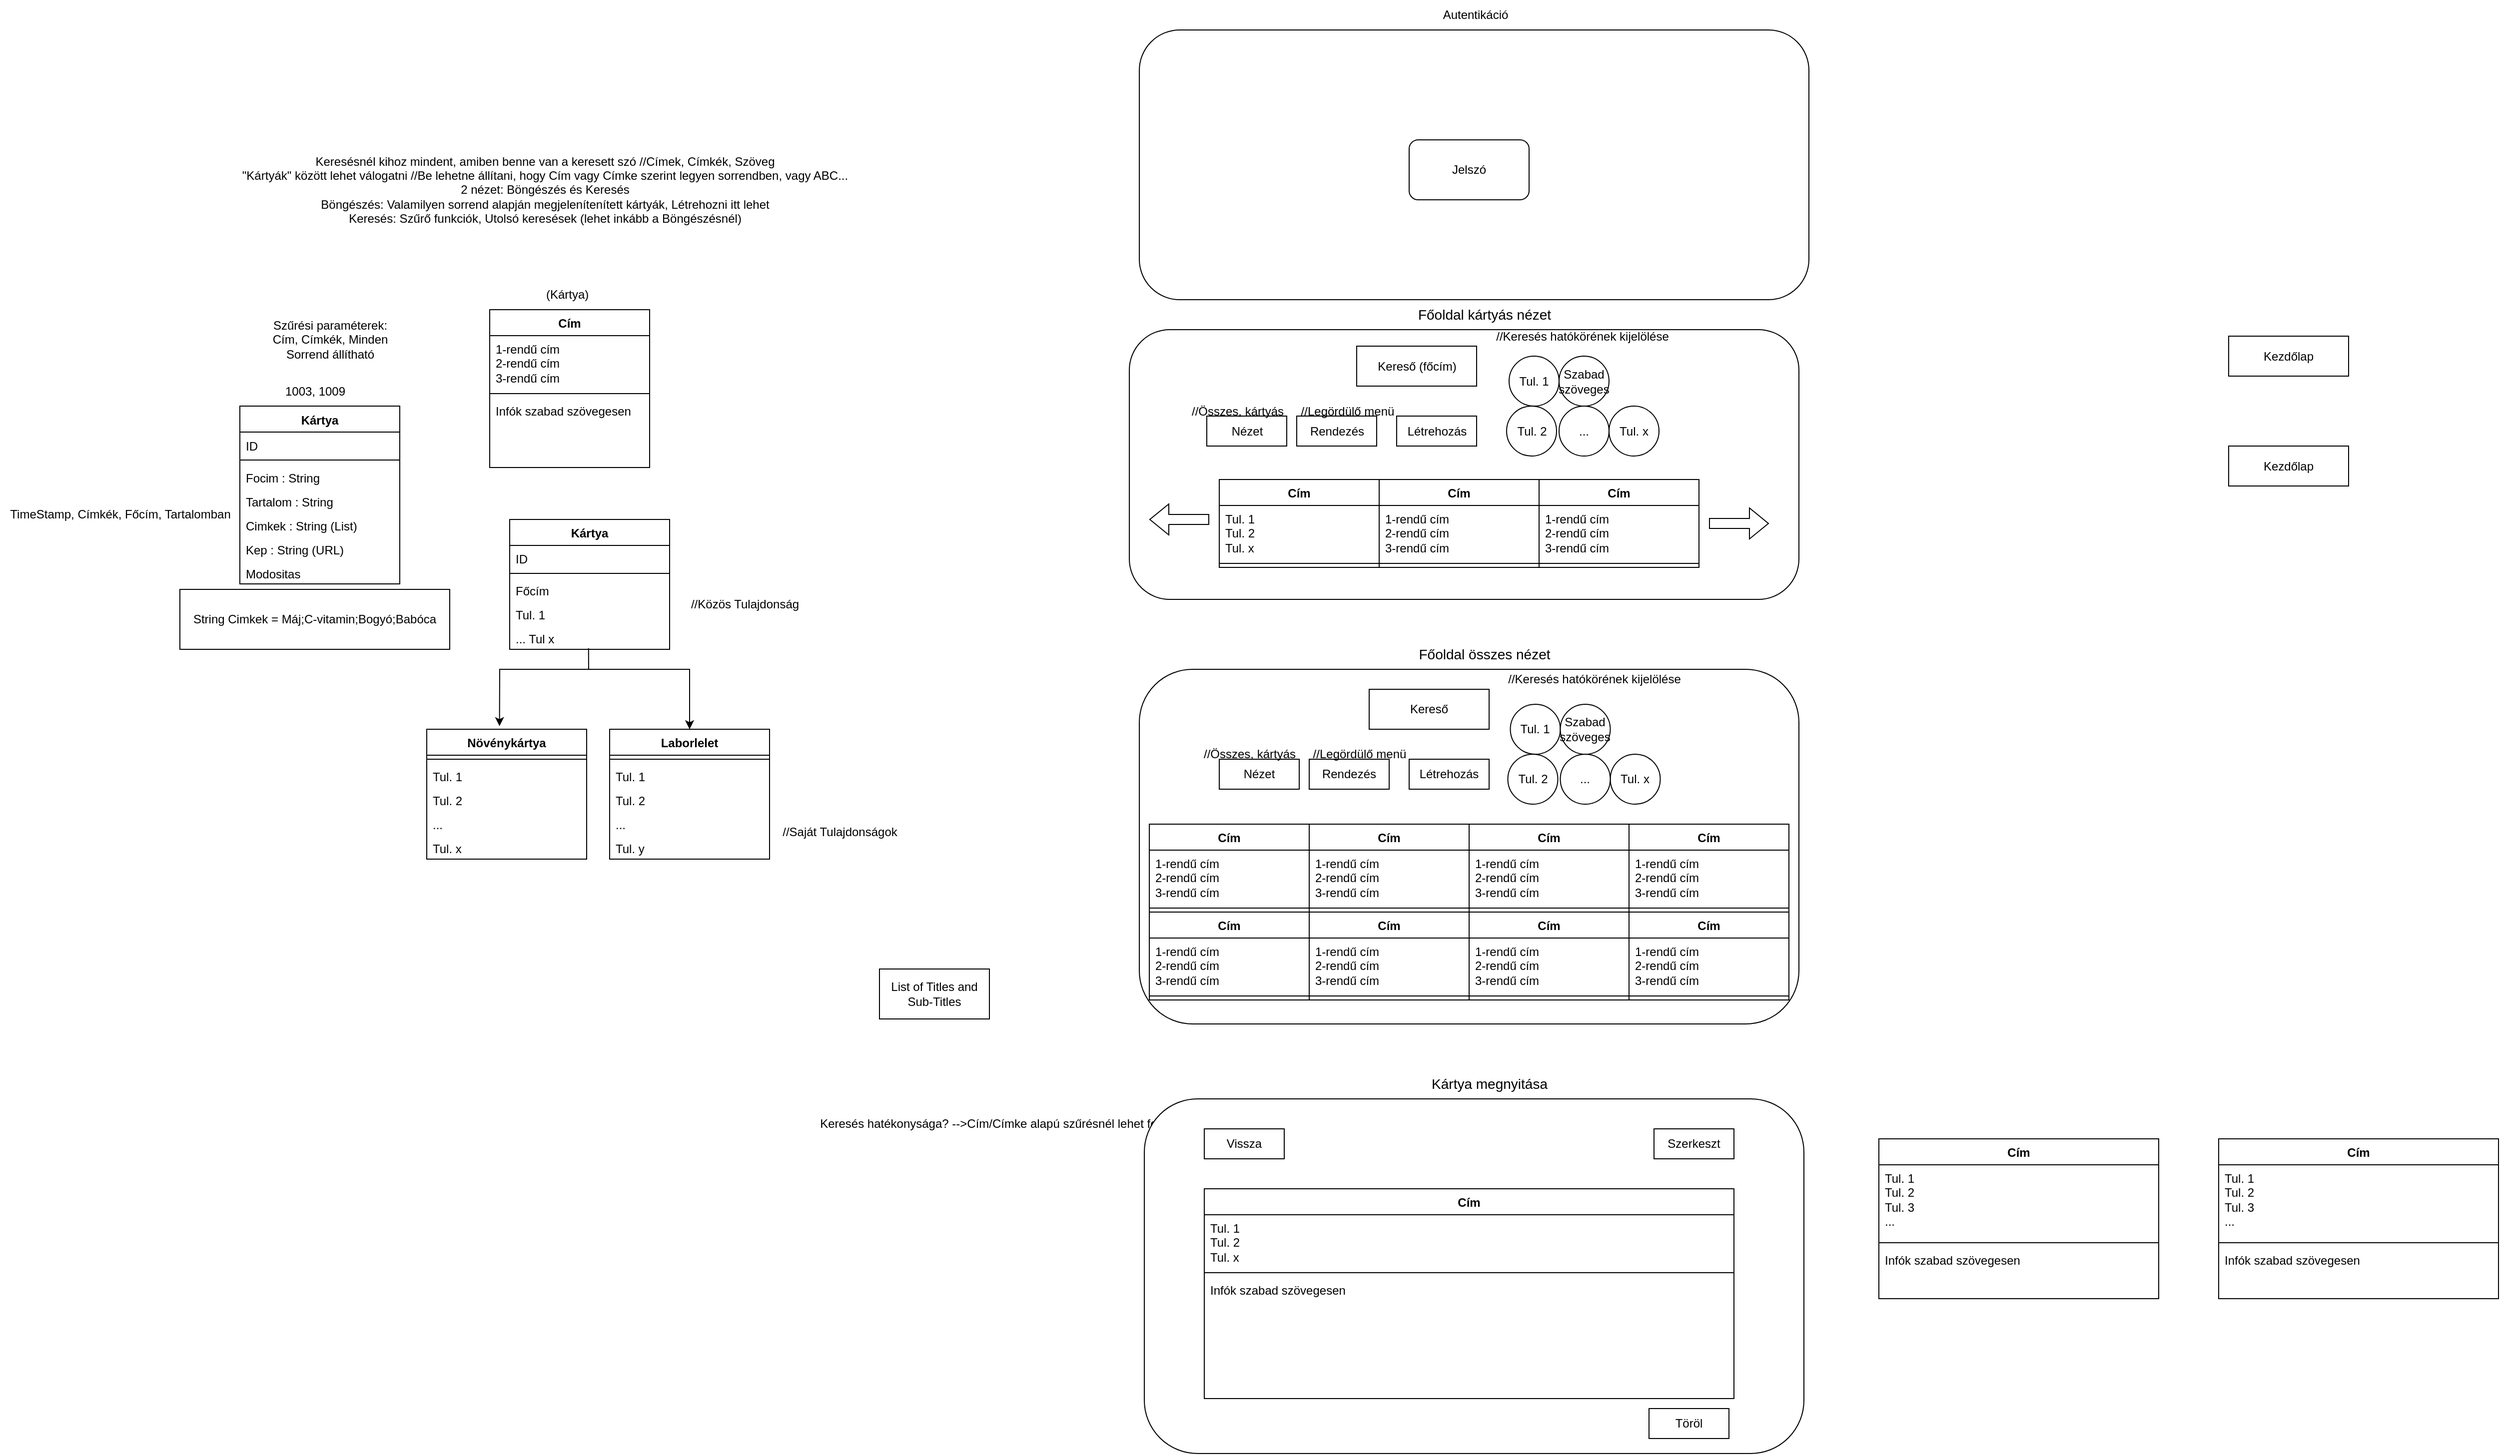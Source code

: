 <mxfile version="22.0.4" type="device">
  <diagram name="1 oldal" id="gh-fw1ELlZMGLN60_VYH">
    <mxGraphModel dx="1717" dy="1543" grid="1" gridSize="10" guides="1" tooltips="1" connect="1" arrows="1" fold="1" page="1" pageScale="1" pageWidth="827" pageHeight="1169" math="0" shadow="0">
      <root>
        <mxCell id="0" />
        <mxCell id="1" parent="0" />
        <mxCell id="afg4JcKS-O3uQv0_6ypz-95" value="" style="rounded=1;whiteSpace=wrap;html=1;" parent="1" vertex="1">
          <mxGeometry x="950" y="-60" width="670" height="270" as="geometry" />
        </mxCell>
        <mxCell id="afg4JcKS-O3uQv0_6ypz-34" value="" style="rounded=1;whiteSpace=wrap;html=1;" parent="1" vertex="1">
          <mxGeometry x="940" y="240" width="670" height="270" as="geometry" />
        </mxCell>
        <mxCell id="DMwIpfRLfWx51i2b7eNS-2" value="Cím" style="swimlane;fontStyle=1;align=center;verticalAlign=top;childLayout=stackLayout;horizontal=1;startSize=26;horizontalStack=0;resizeParent=1;resizeParentMax=0;resizeLast=0;collapsible=1;marginBottom=0;whiteSpace=wrap;html=1;" parent="1" vertex="1">
          <mxGeometry x="300" y="220" width="160" height="158" as="geometry" />
        </mxCell>
        <mxCell id="DMwIpfRLfWx51i2b7eNS-3" value="1-rendű cím&lt;br&gt;2-rendű cím&lt;br&gt;3-rendű cím" style="text;strokeColor=none;fillColor=none;align=left;verticalAlign=top;spacingLeft=4;spacingRight=4;overflow=hidden;rotatable=0;points=[[0,0.5],[1,0.5]];portConstraint=eastwest;whiteSpace=wrap;html=1;" parent="DMwIpfRLfWx51i2b7eNS-2" vertex="1">
          <mxGeometry y="26" width="160" height="54" as="geometry" />
        </mxCell>
        <mxCell id="DMwIpfRLfWx51i2b7eNS-4" value="" style="line;strokeWidth=1;fillColor=none;align=left;verticalAlign=middle;spacingTop=-1;spacingLeft=3;spacingRight=3;rotatable=0;labelPosition=right;points=[];portConstraint=eastwest;strokeColor=inherit;" parent="DMwIpfRLfWx51i2b7eNS-2" vertex="1">
          <mxGeometry y="80" width="160" height="8" as="geometry" />
        </mxCell>
        <mxCell id="DMwIpfRLfWx51i2b7eNS-5" value="Infók szabad szövegesen" style="text;strokeColor=none;fillColor=none;align=left;verticalAlign=top;spacingLeft=4;spacingRight=4;overflow=hidden;rotatable=0;points=[[0,0.5],[1,0.5]];portConstraint=eastwest;whiteSpace=wrap;html=1;" parent="DMwIpfRLfWx51i2b7eNS-2" vertex="1">
          <mxGeometry y="88" width="160" height="70" as="geometry" />
        </mxCell>
        <mxCell id="DMwIpfRLfWx51i2b7eNS-6" value="Keresésnél kihoz mindent, amiben benne van a keresett szó //Címek, Címkék, Szöveg&lt;br&gt;&quot;Kártyák&quot; között lehet válogatni //Be lehetne állítani, hogy Cím vagy Címke szerint legyen sorrendben, vagy ABC...&lt;br&gt;2 nézet: Böngészés és Keresés&lt;br&gt;Böngészés: Valamilyen sorrend alapján megjelenítenített kártyák, Létrehozni itt lehet&lt;br&gt;Keresés: Szűrő funkciók, Utolsó keresések (lehet inkább a Böngészésnél)" style="text;html=1;align=center;verticalAlign=middle;resizable=0;points=[];autosize=1;strokeColor=none;fillColor=none;" parent="1" vertex="1">
          <mxGeometry x="40" y="55" width="630" height="90" as="geometry" />
        </mxCell>
        <mxCell id="DMwIpfRLfWx51i2b7eNS-8" value="Növénykártya" style="swimlane;fontStyle=1;align=center;verticalAlign=top;childLayout=stackLayout;horizontal=1;startSize=26;horizontalStack=0;resizeParent=1;resizeParentMax=0;resizeLast=0;collapsible=1;marginBottom=0;whiteSpace=wrap;html=1;" parent="1" vertex="1">
          <mxGeometry x="237" y="640" width="160" height="130" as="geometry" />
        </mxCell>
        <mxCell id="DMwIpfRLfWx51i2b7eNS-10" value="" style="line;strokeWidth=1;fillColor=none;align=left;verticalAlign=middle;spacingTop=-1;spacingLeft=3;spacingRight=3;rotatable=0;labelPosition=right;points=[];portConstraint=eastwest;strokeColor=inherit;" parent="DMwIpfRLfWx51i2b7eNS-8" vertex="1">
          <mxGeometry y="26" width="160" height="8" as="geometry" />
        </mxCell>
        <mxCell id="DMwIpfRLfWx51i2b7eNS-13" value="Tul. 1" style="text;strokeColor=none;fillColor=none;align=left;verticalAlign=top;spacingLeft=4;spacingRight=4;overflow=hidden;rotatable=0;points=[[0,0.5],[1,0.5]];portConstraint=eastwest;whiteSpace=wrap;html=1;" parent="DMwIpfRLfWx51i2b7eNS-8" vertex="1">
          <mxGeometry y="34" width="160" height="24" as="geometry" />
        </mxCell>
        <mxCell id="-GgXu58olFXfFAZ6Vi5N-1" value="Tul. 2" style="text;strokeColor=none;fillColor=none;align=left;verticalAlign=top;spacingLeft=4;spacingRight=4;overflow=hidden;rotatable=0;points=[[0,0.5],[1,0.5]];portConstraint=eastwest;whiteSpace=wrap;html=1;" parent="DMwIpfRLfWx51i2b7eNS-8" vertex="1">
          <mxGeometry y="58" width="160" height="24" as="geometry" />
        </mxCell>
        <mxCell id="-GgXu58olFXfFAZ6Vi5N-2" value="..." style="text;strokeColor=none;fillColor=none;align=left;verticalAlign=top;spacingLeft=4;spacingRight=4;overflow=hidden;rotatable=0;points=[[0,0.5],[1,0.5]];portConstraint=eastwest;whiteSpace=wrap;html=1;" parent="DMwIpfRLfWx51i2b7eNS-8" vertex="1">
          <mxGeometry y="82" width="160" height="24" as="geometry" />
        </mxCell>
        <mxCell id="DMwIpfRLfWx51i2b7eNS-11" value="Tul. x" style="text;strokeColor=none;fillColor=none;align=left;verticalAlign=top;spacingLeft=4;spacingRight=4;overflow=hidden;rotatable=0;points=[[0,0.5],[1,0.5]];portConstraint=eastwest;whiteSpace=wrap;html=1;" parent="DMwIpfRLfWx51i2b7eNS-8" vertex="1">
          <mxGeometry y="106" width="160" height="24" as="geometry" />
        </mxCell>
        <mxCell id="DMwIpfRLfWx51i2b7eNS-20" value="List of Titles and Sub-Titles" style="html=1;whiteSpace=wrap;" parent="1" vertex="1">
          <mxGeometry x="690" y="880" width="110" height="50" as="geometry" />
        </mxCell>
        <mxCell id="DMwIpfRLfWx51i2b7eNS-22" value="Kártya" style="swimlane;fontStyle=1;align=center;verticalAlign=top;childLayout=stackLayout;horizontal=1;startSize=26;horizontalStack=0;resizeParent=1;resizeParentMax=0;resizeLast=0;collapsible=1;marginBottom=0;whiteSpace=wrap;html=1;" parent="1" vertex="1">
          <mxGeometry x="320" y="430" width="160" height="130" as="geometry" />
        </mxCell>
        <mxCell id="DMwIpfRLfWx51i2b7eNS-23" value="ID" style="text;strokeColor=none;fillColor=none;align=left;verticalAlign=top;spacingLeft=4;spacingRight=4;overflow=hidden;rotatable=0;points=[[0,0.5],[1,0.5]];portConstraint=eastwest;whiteSpace=wrap;html=1;" parent="DMwIpfRLfWx51i2b7eNS-22" vertex="1">
          <mxGeometry y="26" width="160" height="24" as="geometry" />
        </mxCell>
        <mxCell id="DMwIpfRLfWx51i2b7eNS-24" value="" style="line;strokeWidth=1;fillColor=none;align=left;verticalAlign=middle;spacingTop=-1;spacingLeft=3;spacingRight=3;rotatable=0;labelPosition=right;points=[];portConstraint=eastwest;strokeColor=inherit;" parent="DMwIpfRLfWx51i2b7eNS-22" vertex="1">
          <mxGeometry y="50" width="160" height="8" as="geometry" />
        </mxCell>
        <mxCell id="j1HAoi0E30LKjnaaDWPR-32" value="Főcím" style="text;strokeColor=none;fillColor=none;align=left;verticalAlign=top;spacingLeft=4;spacingRight=4;overflow=hidden;rotatable=0;points=[[0,0.5],[1,0.5]];portConstraint=eastwest;whiteSpace=wrap;html=1;" parent="DMwIpfRLfWx51i2b7eNS-22" vertex="1">
          <mxGeometry y="58" width="160" height="24" as="geometry" />
        </mxCell>
        <mxCell id="DMwIpfRLfWx51i2b7eNS-25" value="Tul. 1" style="text;strokeColor=none;fillColor=none;align=left;verticalAlign=top;spacingLeft=4;spacingRight=4;overflow=hidden;rotatable=0;points=[[0,0.5],[1,0.5]];portConstraint=eastwest;whiteSpace=wrap;html=1;" parent="DMwIpfRLfWx51i2b7eNS-22" vertex="1">
          <mxGeometry y="82" width="160" height="24" as="geometry" />
        </mxCell>
        <mxCell id="DMwIpfRLfWx51i2b7eNS-26" value="... Tul x" style="text;strokeColor=none;fillColor=none;align=left;verticalAlign=top;spacingLeft=4;spacingRight=4;overflow=hidden;rotatable=0;points=[[0,0.5],[1,0.5]];portConstraint=eastwest;whiteSpace=wrap;html=1;" parent="DMwIpfRLfWx51i2b7eNS-22" vertex="1">
          <mxGeometry y="106" width="160" height="24" as="geometry" />
        </mxCell>
        <mxCell id="DMwIpfRLfWx51i2b7eNS-28" value="Keresés hatékonysága? --&amp;gt;Cím/Címke alapú szűrésnél lehet fontos" style="text;html=1;align=center;verticalAlign=middle;resizable=0;points=[];autosize=1;strokeColor=none;fillColor=none;" parent="1" vertex="1">
          <mxGeometry x="620" y="1020" width="380" height="30" as="geometry" />
        </mxCell>
        <mxCell id="ofAxlslboXFNQINm9dO5-1" value="(Kártya)&amp;nbsp;" style="text;html=1;align=center;verticalAlign=middle;resizable=0;points=[];autosize=1;strokeColor=none;fillColor=none;" parent="1" vertex="1">
          <mxGeometry x="344" y="190" width="70" height="30" as="geometry" />
        </mxCell>
        <mxCell id="ofAxlslboXFNQINm9dO5-2" value="1003, 1009" style="text;html=1;align=center;verticalAlign=middle;resizable=0;points=[];autosize=1;strokeColor=none;fillColor=none;" parent="1" vertex="1">
          <mxGeometry x="85" y="286.5" width="80" height="30" as="geometry" />
        </mxCell>
        <mxCell id="ofAxlslboXFNQINm9dO5-3" value="Szűrési paraméterek:&lt;br&gt;Cím, Címkék, Minden&lt;br&gt;Sorrend állítható" style="text;html=1;align=center;verticalAlign=middle;resizable=0;points=[];autosize=1;strokeColor=none;fillColor=none;" parent="1" vertex="1">
          <mxGeometry x="70" y="220" width="140" height="60" as="geometry" />
        </mxCell>
        <mxCell id="afg4JcKS-O3uQv0_6ypz-1" value="Cím" style="swimlane;fontStyle=1;align=center;verticalAlign=top;childLayout=stackLayout;horizontal=1;startSize=26;horizontalStack=0;resizeParent=1;resizeParentMax=0;resizeLast=0;collapsible=1;marginBottom=0;whiteSpace=wrap;html=1;" parent="1" vertex="1">
          <mxGeometry x="1030" y="390" width="160" height="88" as="geometry" />
        </mxCell>
        <mxCell id="afg4JcKS-O3uQv0_6ypz-2" value="Tul. 1&lt;br&gt;Tul. 2&lt;br&gt;Tul. x" style="text;strokeColor=none;fillColor=none;align=left;verticalAlign=top;spacingLeft=4;spacingRight=4;overflow=hidden;rotatable=0;points=[[0,0.5],[1,0.5]];portConstraint=eastwest;whiteSpace=wrap;html=1;" parent="afg4JcKS-O3uQv0_6ypz-1" vertex="1">
          <mxGeometry y="26" width="160" height="54" as="geometry" />
        </mxCell>
        <mxCell id="afg4JcKS-O3uQv0_6ypz-3" value="" style="line;strokeWidth=1;fillColor=none;align=left;verticalAlign=middle;spacingTop=-1;spacingLeft=3;spacingRight=3;rotatable=0;labelPosition=right;points=[];portConstraint=eastwest;strokeColor=inherit;" parent="afg4JcKS-O3uQv0_6ypz-1" vertex="1">
          <mxGeometry y="80" width="160" height="8" as="geometry" />
        </mxCell>
        <mxCell id="afg4JcKS-O3uQv0_6ypz-13" value="Cím" style="swimlane;fontStyle=1;align=center;verticalAlign=top;childLayout=stackLayout;horizontal=1;startSize=26;horizontalStack=0;resizeParent=1;resizeParentMax=0;resizeLast=0;collapsible=1;marginBottom=0;whiteSpace=wrap;html=1;" parent="1" vertex="1">
          <mxGeometry x="1190" y="390" width="160" height="88" as="geometry" />
        </mxCell>
        <mxCell id="afg4JcKS-O3uQv0_6ypz-14" value="1-rendű cím&lt;br&gt;2-rendű cím&lt;br&gt;3-rendű cím" style="text;strokeColor=none;fillColor=none;align=left;verticalAlign=top;spacingLeft=4;spacingRight=4;overflow=hidden;rotatable=0;points=[[0,0.5],[1,0.5]];portConstraint=eastwest;whiteSpace=wrap;html=1;" parent="afg4JcKS-O3uQv0_6ypz-13" vertex="1">
          <mxGeometry y="26" width="160" height="54" as="geometry" />
        </mxCell>
        <mxCell id="afg4JcKS-O3uQv0_6ypz-15" value="" style="line;strokeWidth=1;fillColor=none;align=left;verticalAlign=middle;spacingTop=-1;spacingLeft=3;spacingRight=3;rotatable=0;labelPosition=right;points=[];portConstraint=eastwest;strokeColor=inherit;" parent="afg4JcKS-O3uQv0_6ypz-13" vertex="1">
          <mxGeometry y="80" width="160" height="8" as="geometry" />
        </mxCell>
        <mxCell id="afg4JcKS-O3uQv0_6ypz-16" value="Cím" style="swimlane;fontStyle=1;align=center;verticalAlign=top;childLayout=stackLayout;horizontal=1;startSize=26;horizontalStack=0;resizeParent=1;resizeParentMax=0;resizeLast=0;collapsible=1;marginBottom=0;whiteSpace=wrap;html=1;" parent="1" vertex="1">
          <mxGeometry x="1350" y="390" width="160" height="88" as="geometry" />
        </mxCell>
        <mxCell id="afg4JcKS-O3uQv0_6ypz-17" value="1-rendű cím&lt;br&gt;2-rendű cím&lt;br&gt;3-rendű cím" style="text;strokeColor=none;fillColor=none;align=left;verticalAlign=top;spacingLeft=4;spacingRight=4;overflow=hidden;rotatable=0;points=[[0,0.5],[1,0.5]];portConstraint=eastwest;whiteSpace=wrap;html=1;" parent="afg4JcKS-O3uQv0_6ypz-16" vertex="1">
          <mxGeometry y="26" width="160" height="54" as="geometry" />
        </mxCell>
        <mxCell id="afg4JcKS-O3uQv0_6ypz-18" value="" style="line;strokeWidth=1;fillColor=none;align=left;verticalAlign=middle;spacingTop=-1;spacingLeft=3;spacingRight=3;rotatable=0;labelPosition=right;points=[];portConstraint=eastwest;strokeColor=inherit;" parent="afg4JcKS-O3uQv0_6ypz-16" vertex="1">
          <mxGeometry y="80" width="160" height="8" as="geometry" />
        </mxCell>
        <mxCell id="afg4JcKS-O3uQv0_6ypz-19" value="Nézet" style="rounded=0;whiteSpace=wrap;html=1;" parent="1" vertex="1">
          <mxGeometry x="1017.5" y="326.5" width="80" height="30" as="geometry" />
        </mxCell>
        <mxCell id="afg4JcKS-O3uQv0_6ypz-20" value="Kereső (főcím)" style="whiteSpace=wrap;html=1;" parent="1" vertex="1">
          <mxGeometry x="1167.5" y="256.5" width="120" height="40" as="geometry" />
        </mxCell>
        <mxCell id="afg4JcKS-O3uQv0_6ypz-23" value="Tul. 1" style="ellipse;whiteSpace=wrap;html=1;" parent="1" vertex="1">
          <mxGeometry x="1320" y="266.5" width="50" height="50" as="geometry" />
        </mxCell>
        <mxCell id="afg4JcKS-O3uQv0_6ypz-24" value="Tul. 2" style="ellipse;whiteSpace=wrap;html=1;" parent="1" vertex="1">
          <mxGeometry x="1317.5" y="316.5" width="50" height="50" as="geometry" />
        </mxCell>
        <mxCell id="afg4JcKS-O3uQv0_6ypz-25" value="Tul. x" style="ellipse;whiteSpace=wrap;html=1;" parent="1" vertex="1">
          <mxGeometry x="1420" y="316.5" width="50" height="50" as="geometry" />
        </mxCell>
        <mxCell id="afg4JcKS-O3uQv0_6ypz-26" value="Szabad szöveges" style="ellipse;whiteSpace=wrap;html=1;" parent="1" vertex="1">
          <mxGeometry x="1370" y="266.5" width="50" height="50" as="geometry" />
        </mxCell>
        <mxCell id="afg4JcKS-O3uQv0_6ypz-28" value="Rendezés" style="rounded=0;whiteSpace=wrap;html=1;" parent="1" vertex="1">
          <mxGeometry x="1107.5" y="326.5" width="80" height="30" as="geometry" />
        </mxCell>
        <mxCell id="afg4JcKS-O3uQv0_6ypz-29" value="//Legördülő menü" style="text;html=1;align=center;verticalAlign=middle;resizable=0;points=[];autosize=1;strokeColor=none;fillColor=none;" parent="1" vertex="1">
          <mxGeometry x="1097.5" y="306.5" width="120" height="30" as="geometry" />
        </mxCell>
        <mxCell id="afg4JcKS-O3uQv0_6ypz-30" value="//Összes, kártyás" style="text;html=1;align=center;verticalAlign=middle;resizable=0;points=[];autosize=1;strokeColor=none;fillColor=none;" parent="1" vertex="1">
          <mxGeometry x="987.5" y="306.5" width="120" height="30" as="geometry" />
        </mxCell>
        <mxCell id="afg4JcKS-O3uQv0_6ypz-31" value="//Keresés hatókörének kijelölése" style="text;html=1;align=center;verticalAlign=middle;resizable=0;points=[];autosize=1;strokeColor=none;fillColor=none;" parent="1" vertex="1">
          <mxGeometry x="1292.5" y="231.5" width="200" height="30" as="geometry" />
        </mxCell>
        <mxCell id="afg4JcKS-O3uQv0_6ypz-32" value="Létrehozás" style="rounded=0;whiteSpace=wrap;html=1;" parent="1" vertex="1">
          <mxGeometry x="1207.5" y="326.5" width="80" height="30" as="geometry" />
        </mxCell>
        <mxCell id="afg4JcKS-O3uQv0_6ypz-35" value="&lt;font style=&quot;font-size: 14px;&quot;&gt;Főoldal kártyás nézet&lt;/font&gt;" style="text;html=1;align=center;verticalAlign=middle;resizable=0;points=[];autosize=1;strokeColor=none;fillColor=none;" parent="1" vertex="1">
          <mxGeometry x="1215" y="210" width="160" height="30" as="geometry" />
        </mxCell>
        <mxCell id="afg4JcKS-O3uQv0_6ypz-54" value="" style="rounded=1;whiteSpace=wrap;html=1;" parent="1" vertex="1">
          <mxGeometry x="950" y="580" width="660" height="355" as="geometry" />
        </mxCell>
        <mxCell id="afg4JcKS-O3uQv0_6ypz-55" value="Cím" style="swimlane;fontStyle=1;align=center;verticalAlign=top;childLayout=stackLayout;horizontal=1;startSize=26;horizontalStack=0;resizeParent=1;resizeParentMax=0;resizeLast=0;collapsible=1;marginBottom=0;whiteSpace=wrap;html=1;" parent="1" vertex="1">
          <mxGeometry x="960" y="735" width="160" height="88" as="geometry" />
        </mxCell>
        <mxCell id="afg4JcKS-O3uQv0_6ypz-56" value="1-rendű cím&lt;br&gt;2-rendű cím&lt;br&gt;3-rendű cím" style="text;strokeColor=none;fillColor=none;align=left;verticalAlign=top;spacingLeft=4;spacingRight=4;overflow=hidden;rotatable=0;points=[[0,0.5],[1,0.5]];portConstraint=eastwest;whiteSpace=wrap;html=1;" parent="afg4JcKS-O3uQv0_6ypz-55" vertex="1">
          <mxGeometry y="26" width="160" height="54" as="geometry" />
        </mxCell>
        <mxCell id="afg4JcKS-O3uQv0_6ypz-57" value="" style="line;strokeWidth=1;fillColor=none;align=left;verticalAlign=middle;spacingTop=-1;spacingLeft=3;spacingRight=3;rotatable=0;labelPosition=right;points=[];portConstraint=eastwest;strokeColor=inherit;" parent="afg4JcKS-O3uQv0_6ypz-55" vertex="1">
          <mxGeometry y="80" width="160" height="8" as="geometry" />
        </mxCell>
        <mxCell id="afg4JcKS-O3uQv0_6ypz-58" value="Cím" style="swimlane;fontStyle=1;align=center;verticalAlign=top;childLayout=stackLayout;horizontal=1;startSize=26;horizontalStack=0;resizeParent=1;resizeParentMax=0;resizeLast=0;collapsible=1;marginBottom=0;whiteSpace=wrap;html=1;" parent="1" vertex="1">
          <mxGeometry x="1120" y="735" width="160" height="88" as="geometry" />
        </mxCell>
        <mxCell id="afg4JcKS-O3uQv0_6ypz-59" value="1-rendű cím&lt;br&gt;2-rendű cím&lt;br&gt;3-rendű cím" style="text;strokeColor=none;fillColor=none;align=left;verticalAlign=top;spacingLeft=4;spacingRight=4;overflow=hidden;rotatable=0;points=[[0,0.5],[1,0.5]];portConstraint=eastwest;whiteSpace=wrap;html=1;" parent="afg4JcKS-O3uQv0_6ypz-58" vertex="1">
          <mxGeometry y="26" width="160" height="54" as="geometry" />
        </mxCell>
        <mxCell id="afg4JcKS-O3uQv0_6ypz-60" value="" style="line;strokeWidth=1;fillColor=none;align=left;verticalAlign=middle;spacingTop=-1;spacingLeft=3;spacingRight=3;rotatable=0;labelPosition=right;points=[];portConstraint=eastwest;strokeColor=inherit;" parent="afg4JcKS-O3uQv0_6ypz-58" vertex="1">
          <mxGeometry y="80" width="160" height="8" as="geometry" />
        </mxCell>
        <mxCell id="afg4JcKS-O3uQv0_6ypz-61" value="Cím" style="swimlane;fontStyle=1;align=center;verticalAlign=top;childLayout=stackLayout;horizontal=1;startSize=26;horizontalStack=0;resizeParent=1;resizeParentMax=0;resizeLast=0;collapsible=1;marginBottom=0;whiteSpace=wrap;html=1;" parent="1" vertex="1">
          <mxGeometry x="1280" y="735" width="160" height="88" as="geometry" />
        </mxCell>
        <mxCell id="afg4JcKS-O3uQv0_6ypz-62" value="1-rendű cím&lt;br&gt;2-rendű cím&lt;br&gt;3-rendű cím" style="text;strokeColor=none;fillColor=none;align=left;verticalAlign=top;spacingLeft=4;spacingRight=4;overflow=hidden;rotatable=0;points=[[0,0.5],[1,0.5]];portConstraint=eastwest;whiteSpace=wrap;html=1;" parent="afg4JcKS-O3uQv0_6ypz-61" vertex="1">
          <mxGeometry y="26" width="160" height="54" as="geometry" />
        </mxCell>
        <mxCell id="afg4JcKS-O3uQv0_6ypz-63" value="" style="line;strokeWidth=1;fillColor=none;align=left;verticalAlign=middle;spacingTop=-1;spacingLeft=3;spacingRight=3;rotatable=0;labelPosition=right;points=[];portConstraint=eastwest;strokeColor=inherit;" parent="afg4JcKS-O3uQv0_6ypz-61" vertex="1">
          <mxGeometry y="80" width="160" height="8" as="geometry" />
        </mxCell>
        <mxCell id="afg4JcKS-O3uQv0_6ypz-64" value="Nézet" style="rounded=0;whiteSpace=wrap;html=1;" parent="1" vertex="1">
          <mxGeometry x="1030" y="670" width="80" height="30" as="geometry" />
        </mxCell>
        <mxCell id="afg4JcKS-O3uQv0_6ypz-65" value="Kereső" style="whiteSpace=wrap;html=1;" parent="1" vertex="1">
          <mxGeometry x="1180" y="600" width="120" height="40" as="geometry" />
        </mxCell>
        <mxCell id="afg4JcKS-O3uQv0_6ypz-71" value="Rendezés" style="rounded=0;whiteSpace=wrap;html=1;" parent="1" vertex="1">
          <mxGeometry x="1120" y="670" width="80" height="30" as="geometry" />
        </mxCell>
        <mxCell id="afg4JcKS-O3uQv0_6ypz-72" value="//Legördülő menü" style="text;html=1;align=center;verticalAlign=middle;resizable=0;points=[];autosize=1;strokeColor=none;fillColor=none;" parent="1" vertex="1">
          <mxGeometry x="1110" y="650" width="120" height="30" as="geometry" />
        </mxCell>
        <mxCell id="afg4JcKS-O3uQv0_6ypz-73" value="//Összes, kártyás" style="text;html=1;align=center;verticalAlign=middle;resizable=0;points=[];autosize=1;strokeColor=none;fillColor=none;" parent="1" vertex="1">
          <mxGeometry x="1000" y="650" width="120" height="30" as="geometry" />
        </mxCell>
        <mxCell id="afg4JcKS-O3uQv0_6ypz-74" value="//Keresés hatókörének kijelölése" style="text;html=1;align=center;verticalAlign=middle;resizable=0;points=[];autosize=1;strokeColor=none;fillColor=none;" parent="1" vertex="1">
          <mxGeometry x="1305" y="575" width="200" height="30" as="geometry" />
        </mxCell>
        <mxCell id="afg4JcKS-O3uQv0_6ypz-75" value="Létrehozás" style="rounded=0;whiteSpace=wrap;html=1;" parent="1" vertex="1">
          <mxGeometry x="1220" y="670" width="80" height="30" as="geometry" />
        </mxCell>
        <mxCell id="afg4JcKS-O3uQv0_6ypz-76" value="&lt;font style=&quot;font-size: 14px;&quot;&gt;Főoldal összes nézet&lt;/font&gt;" style="text;html=1;align=center;verticalAlign=middle;resizable=0;points=[];autosize=1;strokeColor=none;fillColor=none;" parent="1" vertex="1">
          <mxGeometry x="1215" y="550" width="160" height="30" as="geometry" />
        </mxCell>
        <mxCell id="afg4JcKS-O3uQv0_6ypz-77" value="Cím" style="swimlane;fontStyle=1;align=center;verticalAlign=top;childLayout=stackLayout;horizontal=1;startSize=26;horizontalStack=0;resizeParent=1;resizeParentMax=0;resizeLast=0;collapsible=1;marginBottom=0;whiteSpace=wrap;html=1;" parent="1" vertex="1">
          <mxGeometry x="960" y="823" width="160" height="88" as="geometry" />
        </mxCell>
        <mxCell id="afg4JcKS-O3uQv0_6ypz-78" value="1-rendű cím&lt;br&gt;2-rendű cím&lt;br&gt;3-rendű cím" style="text;strokeColor=none;fillColor=none;align=left;verticalAlign=top;spacingLeft=4;spacingRight=4;overflow=hidden;rotatable=0;points=[[0,0.5],[1,0.5]];portConstraint=eastwest;whiteSpace=wrap;html=1;" parent="afg4JcKS-O3uQv0_6ypz-77" vertex="1">
          <mxGeometry y="26" width="160" height="54" as="geometry" />
        </mxCell>
        <mxCell id="afg4JcKS-O3uQv0_6ypz-79" value="" style="line;strokeWidth=1;fillColor=none;align=left;verticalAlign=middle;spacingTop=-1;spacingLeft=3;spacingRight=3;rotatable=0;labelPosition=right;points=[];portConstraint=eastwest;strokeColor=inherit;" parent="afg4JcKS-O3uQv0_6ypz-77" vertex="1">
          <mxGeometry y="80" width="160" height="8" as="geometry" />
        </mxCell>
        <mxCell id="afg4JcKS-O3uQv0_6ypz-80" value="Cím" style="swimlane;fontStyle=1;align=center;verticalAlign=top;childLayout=stackLayout;horizontal=1;startSize=26;horizontalStack=0;resizeParent=1;resizeParentMax=0;resizeLast=0;collapsible=1;marginBottom=0;whiteSpace=wrap;html=1;" parent="1" vertex="1">
          <mxGeometry x="1120" y="823" width="160" height="88" as="geometry" />
        </mxCell>
        <mxCell id="afg4JcKS-O3uQv0_6ypz-81" value="1-rendű cím&lt;br&gt;2-rendű cím&lt;br&gt;3-rendű cím" style="text;strokeColor=none;fillColor=none;align=left;verticalAlign=top;spacingLeft=4;spacingRight=4;overflow=hidden;rotatable=0;points=[[0,0.5],[1,0.5]];portConstraint=eastwest;whiteSpace=wrap;html=1;" parent="afg4JcKS-O3uQv0_6ypz-80" vertex="1">
          <mxGeometry y="26" width="160" height="54" as="geometry" />
        </mxCell>
        <mxCell id="afg4JcKS-O3uQv0_6ypz-82" value="" style="line;strokeWidth=1;fillColor=none;align=left;verticalAlign=middle;spacingTop=-1;spacingLeft=3;spacingRight=3;rotatable=0;labelPosition=right;points=[];portConstraint=eastwest;strokeColor=inherit;" parent="afg4JcKS-O3uQv0_6ypz-80" vertex="1">
          <mxGeometry y="80" width="160" height="8" as="geometry" />
        </mxCell>
        <mxCell id="afg4JcKS-O3uQv0_6ypz-83" value="Cím" style="swimlane;fontStyle=1;align=center;verticalAlign=top;childLayout=stackLayout;horizontal=1;startSize=26;horizontalStack=0;resizeParent=1;resizeParentMax=0;resizeLast=0;collapsible=1;marginBottom=0;whiteSpace=wrap;html=1;" parent="1" vertex="1">
          <mxGeometry x="1280" y="823" width="160" height="88" as="geometry" />
        </mxCell>
        <mxCell id="afg4JcKS-O3uQv0_6ypz-84" value="1-rendű cím&lt;br&gt;2-rendű cím&lt;br&gt;3-rendű cím" style="text;strokeColor=none;fillColor=none;align=left;verticalAlign=top;spacingLeft=4;spacingRight=4;overflow=hidden;rotatable=0;points=[[0,0.5],[1,0.5]];portConstraint=eastwest;whiteSpace=wrap;html=1;" parent="afg4JcKS-O3uQv0_6ypz-83" vertex="1">
          <mxGeometry y="26" width="160" height="54" as="geometry" />
        </mxCell>
        <mxCell id="afg4JcKS-O3uQv0_6ypz-85" value="" style="line;strokeWidth=1;fillColor=none;align=left;verticalAlign=middle;spacingTop=-1;spacingLeft=3;spacingRight=3;rotatable=0;labelPosition=right;points=[];portConstraint=eastwest;strokeColor=inherit;" parent="afg4JcKS-O3uQv0_6ypz-83" vertex="1">
          <mxGeometry y="80" width="160" height="8" as="geometry" />
        </mxCell>
        <mxCell id="afg4JcKS-O3uQv0_6ypz-86" value="" style="shape=flexArrow;endArrow=classic;html=1;rounded=0;" parent="1" edge="1">
          <mxGeometry width="50" height="50" relative="1" as="geometry">
            <mxPoint x="1020" y="430" as="sourcePoint" />
            <mxPoint x="960" y="430" as="targetPoint" />
          </mxGeometry>
        </mxCell>
        <mxCell id="afg4JcKS-O3uQv0_6ypz-87" value="" style="shape=flexArrow;endArrow=classic;html=1;rounded=0;" parent="1" edge="1">
          <mxGeometry width="50" height="50" relative="1" as="geometry">
            <mxPoint x="1520" y="434" as="sourcePoint" />
            <mxPoint x="1580" y="434" as="targetPoint" />
          </mxGeometry>
        </mxCell>
        <mxCell id="afg4JcKS-O3uQv0_6ypz-88" value="Cím" style="swimlane;fontStyle=1;align=center;verticalAlign=top;childLayout=stackLayout;horizontal=1;startSize=26;horizontalStack=0;resizeParent=1;resizeParentMax=0;resizeLast=0;collapsible=1;marginBottom=0;whiteSpace=wrap;html=1;" parent="1" vertex="1">
          <mxGeometry x="1440" y="735" width="160" height="88" as="geometry" />
        </mxCell>
        <mxCell id="afg4JcKS-O3uQv0_6ypz-89" value="1-rendű cím&lt;br&gt;2-rendű cím&lt;br&gt;3-rendű cím" style="text;strokeColor=none;fillColor=none;align=left;verticalAlign=top;spacingLeft=4;spacingRight=4;overflow=hidden;rotatable=0;points=[[0,0.5],[1,0.5]];portConstraint=eastwest;whiteSpace=wrap;html=1;" parent="afg4JcKS-O3uQv0_6ypz-88" vertex="1">
          <mxGeometry y="26" width="160" height="54" as="geometry" />
        </mxCell>
        <mxCell id="afg4JcKS-O3uQv0_6ypz-90" value="" style="line;strokeWidth=1;fillColor=none;align=left;verticalAlign=middle;spacingTop=-1;spacingLeft=3;spacingRight=3;rotatable=0;labelPosition=right;points=[];portConstraint=eastwest;strokeColor=inherit;" parent="afg4JcKS-O3uQv0_6ypz-88" vertex="1">
          <mxGeometry y="80" width="160" height="8" as="geometry" />
        </mxCell>
        <mxCell id="afg4JcKS-O3uQv0_6ypz-91" value="Cím" style="swimlane;fontStyle=1;align=center;verticalAlign=top;childLayout=stackLayout;horizontal=1;startSize=26;horizontalStack=0;resizeParent=1;resizeParentMax=0;resizeLast=0;collapsible=1;marginBottom=0;whiteSpace=wrap;html=1;" parent="1" vertex="1">
          <mxGeometry x="1440" y="823" width="160" height="88" as="geometry" />
        </mxCell>
        <mxCell id="afg4JcKS-O3uQv0_6ypz-92" value="1-rendű cím&lt;br&gt;2-rendű cím&lt;br&gt;3-rendű cím" style="text;strokeColor=none;fillColor=none;align=left;verticalAlign=top;spacingLeft=4;spacingRight=4;overflow=hidden;rotatable=0;points=[[0,0.5],[1,0.5]];portConstraint=eastwest;whiteSpace=wrap;html=1;" parent="afg4JcKS-O3uQv0_6ypz-91" vertex="1">
          <mxGeometry y="26" width="160" height="54" as="geometry" />
        </mxCell>
        <mxCell id="afg4JcKS-O3uQv0_6ypz-93" value="" style="line;strokeWidth=1;fillColor=none;align=left;verticalAlign=middle;spacingTop=-1;spacingLeft=3;spacingRight=3;rotatable=0;labelPosition=right;points=[];portConstraint=eastwest;strokeColor=inherit;" parent="afg4JcKS-O3uQv0_6ypz-91" vertex="1">
          <mxGeometry y="80" width="160" height="8" as="geometry" />
        </mxCell>
        <mxCell id="afg4JcKS-O3uQv0_6ypz-94" value="Jelszó" style="rounded=1;whiteSpace=wrap;html=1;" parent="1" vertex="1">
          <mxGeometry x="1220" y="50" width="120" height="60" as="geometry" />
        </mxCell>
        <mxCell id="afg4JcKS-O3uQv0_6ypz-96" value="Autentikáció" style="text;html=1;align=center;verticalAlign=middle;resizable=0;points=[];autosize=1;strokeColor=none;fillColor=none;" parent="1" vertex="1">
          <mxGeometry x="1241" y="-90" width="90" height="30" as="geometry" />
        </mxCell>
        <mxCell id="afg4JcKS-O3uQv0_6ypz-97" value="" style="rounded=1;whiteSpace=wrap;html=1;" parent="1" vertex="1">
          <mxGeometry x="955" y="1010" width="660" height="355" as="geometry" />
        </mxCell>
        <mxCell id="afg4JcKS-O3uQv0_6ypz-119" value="&lt;font style=&quot;font-size: 14px;&quot;&gt;Kártya megnyitása&lt;/font&gt;" style="text;html=1;align=center;verticalAlign=middle;resizable=0;points=[];autosize=1;strokeColor=none;fillColor=none;" parent="1" vertex="1">
          <mxGeometry x="1230" y="980" width="140" height="30" as="geometry" />
        </mxCell>
        <mxCell id="afg4JcKS-O3uQv0_6ypz-135" value="Cím" style="swimlane;fontStyle=1;align=center;verticalAlign=top;childLayout=stackLayout;horizontal=1;startSize=26;horizontalStack=0;resizeParent=1;resizeParentMax=0;resizeLast=0;collapsible=1;marginBottom=0;whiteSpace=wrap;html=1;" parent="1" vertex="1">
          <mxGeometry x="1015" y="1100" width="530" height="210" as="geometry" />
        </mxCell>
        <mxCell id="afg4JcKS-O3uQv0_6ypz-136" value="Tul. 1&lt;br style=&quot;border-color: var(--border-color);&quot;&gt;Tul. 2&lt;br style=&quot;border-color: var(--border-color);&quot;&gt;Tul. x" style="text;strokeColor=none;fillColor=none;align=left;verticalAlign=top;spacingLeft=4;spacingRight=4;overflow=hidden;rotatable=0;points=[[0,0.5],[1,0.5]];portConstraint=eastwest;whiteSpace=wrap;html=1;" parent="afg4JcKS-O3uQv0_6ypz-135" vertex="1">
          <mxGeometry y="26" width="530" height="54" as="geometry" />
        </mxCell>
        <mxCell id="afg4JcKS-O3uQv0_6ypz-137" value="" style="line;strokeWidth=1;fillColor=none;align=left;verticalAlign=middle;spacingTop=-1;spacingLeft=3;spacingRight=3;rotatable=0;labelPosition=right;points=[];portConstraint=eastwest;strokeColor=inherit;" parent="afg4JcKS-O3uQv0_6ypz-135" vertex="1">
          <mxGeometry y="80" width="530" height="8" as="geometry" />
        </mxCell>
        <mxCell id="afg4JcKS-O3uQv0_6ypz-138" value="Infók szabad szövegesen" style="text;strokeColor=none;fillColor=none;align=left;verticalAlign=top;spacingLeft=4;spacingRight=4;overflow=hidden;rotatable=0;points=[[0,0.5],[1,0.5]];portConstraint=eastwest;whiteSpace=wrap;html=1;" parent="afg4JcKS-O3uQv0_6ypz-135" vertex="1">
          <mxGeometry y="88" width="530" height="122" as="geometry" />
        </mxCell>
        <mxCell id="afg4JcKS-O3uQv0_6ypz-139" value="Vissza" style="rounded=0;whiteSpace=wrap;html=1;" parent="1" vertex="1">
          <mxGeometry x="1015" y="1040" width="80" height="30" as="geometry" />
        </mxCell>
        <mxCell id="afg4JcKS-O3uQv0_6ypz-140" value="Szerkeszt" style="rounded=0;whiteSpace=wrap;html=1;" parent="1" vertex="1">
          <mxGeometry x="1465" y="1040" width="80" height="30" as="geometry" />
        </mxCell>
        <mxCell id="vu-Q5U829z-oKH19Fpe--1" value="Kezdőlap" style="whiteSpace=wrap;html=1;" parent="1" vertex="1">
          <mxGeometry x="2040" y="246.5" width="120" height="40" as="geometry" />
        </mxCell>
        <mxCell id="vu-Q5U829z-oKH19Fpe--2" value="Kezdőlap" style="whiteSpace=wrap;html=1;" parent="1" vertex="1">
          <mxGeometry x="2040" y="356.5" width="120" height="40" as="geometry" />
        </mxCell>
        <mxCell id="j1HAoi0E30LKjnaaDWPR-1" value="Cím" style="swimlane;fontStyle=1;align=center;verticalAlign=top;childLayout=stackLayout;horizontal=1;startSize=26;horizontalStack=0;resizeParent=1;resizeParentMax=0;resizeLast=0;collapsible=1;marginBottom=0;whiteSpace=wrap;html=1;" parent="1" vertex="1">
          <mxGeometry x="1690" y="1050" width="280" height="160" as="geometry" />
        </mxCell>
        <mxCell id="j1HAoi0E30LKjnaaDWPR-2" value="Tul. 1&lt;br&gt;Tul. 2&lt;br&gt;Tul. 3&lt;br&gt;..." style="text;strokeColor=none;fillColor=none;align=left;verticalAlign=top;spacingLeft=4;spacingRight=4;overflow=hidden;rotatable=0;points=[[0,0.5],[1,0.5]];portConstraint=eastwest;whiteSpace=wrap;html=1;" parent="j1HAoi0E30LKjnaaDWPR-1" vertex="1">
          <mxGeometry y="26" width="280" height="74" as="geometry" />
        </mxCell>
        <mxCell id="j1HAoi0E30LKjnaaDWPR-3" value="" style="line;strokeWidth=1;fillColor=none;align=left;verticalAlign=middle;spacingTop=-1;spacingLeft=3;spacingRight=3;rotatable=0;labelPosition=right;points=[];portConstraint=eastwest;strokeColor=inherit;" parent="j1HAoi0E30LKjnaaDWPR-1" vertex="1">
          <mxGeometry y="100" width="280" height="8" as="geometry" />
        </mxCell>
        <mxCell id="j1HAoi0E30LKjnaaDWPR-4" value="Infók szabad szövegesen" style="text;strokeColor=none;fillColor=none;align=left;verticalAlign=top;spacingLeft=4;spacingRight=4;overflow=hidden;rotatable=0;points=[[0,0.5],[1,0.5]];portConstraint=eastwest;whiteSpace=wrap;html=1;" parent="j1HAoi0E30LKjnaaDWPR-1" vertex="1">
          <mxGeometry y="108" width="280" height="52" as="geometry" />
        </mxCell>
        <mxCell id="j1HAoi0E30LKjnaaDWPR-5" value="Cím" style="swimlane;fontStyle=1;align=center;verticalAlign=top;childLayout=stackLayout;horizontal=1;startSize=26;horizontalStack=0;resizeParent=1;resizeParentMax=0;resizeLast=0;collapsible=1;marginBottom=0;whiteSpace=wrap;html=1;" parent="1" vertex="1">
          <mxGeometry x="2030" y="1050" width="280" height="160" as="geometry" />
        </mxCell>
        <mxCell id="j1HAoi0E30LKjnaaDWPR-6" value="Tul. 1&lt;br&gt;Tul. 2&lt;br&gt;Tul. 3&lt;br&gt;..." style="text;strokeColor=none;fillColor=none;align=left;verticalAlign=top;spacingLeft=4;spacingRight=4;overflow=hidden;rotatable=0;points=[[0,0.5],[1,0.5]];portConstraint=eastwest;whiteSpace=wrap;html=1;" parent="j1HAoi0E30LKjnaaDWPR-5" vertex="1">
          <mxGeometry y="26" width="280" height="74" as="geometry" />
        </mxCell>
        <mxCell id="j1HAoi0E30LKjnaaDWPR-7" value="" style="line;strokeWidth=1;fillColor=none;align=left;verticalAlign=middle;spacingTop=-1;spacingLeft=3;spacingRight=3;rotatable=0;labelPosition=right;points=[];portConstraint=eastwest;strokeColor=inherit;" parent="j1HAoi0E30LKjnaaDWPR-5" vertex="1">
          <mxGeometry y="100" width="280" height="8" as="geometry" />
        </mxCell>
        <mxCell id="j1HAoi0E30LKjnaaDWPR-8" value="Infók szabad szövegesen" style="text;strokeColor=none;fillColor=none;align=left;verticalAlign=top;spacingLeft=4;spacingRight=4;overflow=hidden;rotatable=0;points=[[0,0.5],[1,0.5]];portConstraint=eastwest;whiteSpace=wrap;html=1;" parent="j1HAoi0E30LKjnaaDWPR-5" vertex="1">
          <mxGeometry y="108" width="280" height="52" as="geometry" />
        </mxCell>
        <mxCell id="j1HAoi0E30LKjnaaDWPR-9" value="..." style="ellipse;whiteSpace=wrap;html=1;" parent="1" vertex="1">
          <mxGeometry x="1370" y="316.5" width="50" height="50" as="geometry" />
        </mxCell>
        <mxCell id="j1HAoi0E30LKjnaaDWPR-10" value="Tul. 1" style="ellipse;whiteSpace=wrap;html=1;" parent="1" vertex="1">
          <mxGeometry x="1321.25" y="615" width="50" height="50" as="geometry" />
        </mxCell>
        <mxCell id="j1HAoi0E30LKjnaaDWPR-11" value="Tul. 2" style="ellipse;whiteSpace=wrap;html=1;" parent="1" vertex="1">
          <mxGeometry x="1318.75" y="665" width="50" height="50" as="geometry" />
        </mxCell>
        <mxCell id="j1HAoi0E30LKjnaaDWPR-12" value="Tul. x" style="ellipse;whiteSpace=wrap;html=1;" parent="1" vertex="1">
          <mxGeometry x="1421.25" y="665" width="50" height="50" as="geometry" />
        </mxCell>
        <mxCell id="j1HAoi0E30LKjnaaDWPR-13" value="Szabad szöveges" style="ellipse;whiteSpace=wrap;html=1;" parent="1" vertex="1">
          <mxGeometry x="1371.25" y="615" width="50" height="50" as="geometry" />
        </mxCell>
        <mxCell id="j1HAoi0E30LKjnaaDWPR-14" value="..." style="ellipse;whiteSpace=wrap;html=1;" parent="1" vertex="1">
          <mxGeometry x="1371.25" y="665" width="50" height="50" as="geometry" />
        </mxCell>
        <mxCell id="j1HAoi0E30LKjnaaDWPR-16" value="Töröl" style="rounded=0;whiteSpace=wrap;html=1;" parent="1" vertex="1">
          <mxGeometry x="1460" y="1320" width="80" height="30" as="geometry" />
        </mxCell>
        <mxCell id="j1HAoi0E30LKjnaaDWPR-17" value="Laborlelet" style="swimlane;fontStyle=1;align=center;verticalAlign=top;childLayout=stackLayout;horizontal=1;startSize=26;horizontalStack=0;resizeParent=1;resizeParentMax=0;resizeLast=0;collapsible=1;marginBottom=0;whiteSpace=wrap;html=1;" parent="1" vertex="1">
          <mxGeometry x="420" y="640" width="160" height="130" as="geometry" />
        </mxCell>
        <mxCell id="j1HAoi0E30LKjnaaDWPR-19" value="" style="line;strokeWidth=1;fillColor=none;align=left;verticalAlign=middle;spacingTop=-1;spacingLeft=3;spacingRight=3;rotatable=0;labelPosition=right;points=[];portConstraint=eastwest;strokeColor=inherit;" parent="j1HAoi0E30LKjnaaDWPR-17" vertex="1">
          <mxGeometry y="26" width="160" height="8" as="geometry" />
        </mxCell>
        <mxCell id="j1HAoi0E30LKjnaaDWPR-21" value="Tul. 1" style="text;strokeColor=none;fillColor=none;align=left;verticalAlign=top;spacingLeft=4;spacingRight=4;overflow=hidden;rotatable=0;points=[[0,0.5],[1,0.5]];portConstraint=eastwest;whiteSpace=wrap;html=1;" parent="j1HAoi0E30LKjnaaDWPR-17" vertex="1">
          <mxGeometry y="34" width="160" height="24" as="geometry" />
        </mxCell>
        <mxCell id="j1HAoi0E30LKjnaaDWPR-22" value="Tul. 2" style="text;strokeColor=none;fillColor=none;align=left;verticalAlign=top;spacingLeft=4;spacingRight=4;overflow=hidden;rotatable=0;points=[[0,0.5],[1,0.5]];portConstraint=eastwest;whiteSpace=wrap;html=1;" parent="j1HAoi0E30LKjnaaDWPR-17" vertex="1">
          <mxGeometry y="58" width="160" height="24" as="geometry" />
        </mxCell>
        <mxCell id="j1HAoi0E30LKjnaaDWPR-23" value="..." style="text;strokeColor=none;fillColor=none;align=left;verticalAlign=top;spacingLeft=4;spacingRight=4;overflow=hidden;rotatable=0;points=[[0,0.5],[1,0.5]];portConstraint=eastwest;whiteSpace=wrap;html=1;" parent="j1HAoi0E30LKjnaaDWPR-17" vertex="1">
          <mxGeometry y="82" width="160" height="24" as="geometry" />
        </mxCell>
        <mxCell id="j1HAoi0E30LKjnaaDWPR-24" value="Tul. y" style="text;strokeColor=none;fillColor=none;align=left;verticalAlign=top;spacingLeft=4;spacingRight=4;overflow=hidden;rotatable=0;points=[[0,0.5],[1,0.5]];portConstraint=eastwest;whiteSpace=wrap;html=1;" parent="j1HAoi0E30LKjnaaDWPR-17" vertex="1">
          <mxGeometry y="106" width="160" height="24" as="geometry" />
        </mxCell>
        <mxCell id="j1HAoi0E30LKjnaaDWPR-28" value="" style="endArrow=none;html=1;rounded=0;entryX=0.493;entryY=0.955;entryDx=0;entryDy=0;entryPerimeter=0;" parent="1" target="DMwIpfRLfWx51i2b7eNS-26" edge="1">
          <mxGeometry width="50" height="50" relative="1" as="geometry">
            <mxPoint x="399" y="580" as="sourcePoint" />
            <mxPoint x="520" y="670" as="targetPoint" />
          </mxGeometry>
        </mxCell>
        <mxCell id="j1HAoi0E30LKjnaaDWPR-29" value="" style="endArrow=classic;html=1;rounded=0;entryX=0.5;entryY=0;entryDx=0;entryDy=0;" parent="1" target="j1HAoi0E30LKjnaaDWPR-17" edge="1">
          <mxGeometry width="50" height="50" relative="1" as="geometry">
            <mxPoint x="400" y="580" as="sourcePoint" />
            <mxPoint x="520" y="670" as="targetPoint" />
            <Array as="points">
              <mxPoint x="500" y="580" />
            </Array>
          </mxGeometry>
        </mxCell>
        <mxCell id="j1HAoi0E30LKjnaaDWPR-30" value="" style="endArrow=classic;html=1;rounded=0;entryX=0.455;entryY=-0.024;entryDx=0;entryDy=0;entryPerimeter=0;" parent="1" target="DMwIpfRLfWx51i2b7eNS-8" edge="1">
          <mxGeometry width="50" height="50" relative="1" as="geometry">
            <mxPoint x="400" y="580" as="sourcePoint" />
            <mxPoint x="510" y="650" as="targetPoint" />
            <Array as="points">
              <mxPoint x="310" y="580" />
            </Array>
          </mxGeometry>
        </mxCell>
        <mxCell id="j1HAoi0E30LKjnaaDWPR-31" value="//Közös Tulajdonság" style="text;html=1;align=center;verticalAlign=middle;resizable=0;points=[];autosize=1;strokeColor=none;fillColor=none;" parent="1" vertex="1">
          <mxGeometry x="490" y="500" width="130" height="30" as="geometry" />
        </mxCell>
        <mxCell id="j1HAoi0E30LKjnaaDWPR-33" value="//Saját Tulajdonságok" style="text;html=1;align=center;verticalAlign=middle;resizable=0;points=[];autosize=1;strokeColor=none;fillColor=none;" parent="1" vertex="1">
          <mxGeometry x="580" y="728" width="140" height="30" as="geometry" />
        </mxCell>
        <mxCell id="764_D7wQ1pBGoICXTtKz-1" value="Kártya" style="swimlane;fontStyle=1;align=center;verticalAlign=top;childLayout=stackLayout;horizontal=1;startSize=26;horizontalStack=0;resizeParent=1;resizeParentMax=0;resizeLast=0;collapsible=1;marginBottom=0;whiteSpace=wrap;html=1;" parent="1" vertex="1">
          <mxGeometry x="50" y="316.5" width="160" height="178" as="geometry" />
        </mxCell>
        <mxCell id="764_D7wQ1pBGoICXTtKz-2" value="ID" style="text;strokeColor=none;fillColor=none;align=left;verticalAlign=top;spacingLeft=4;spacingRight=4;overflow=hidden;rotatable=0;points=[[0,0.5],[1,0.5]];portConstraint=eastwest;whiteSpace=wrap;html=1;" parent="764_D7wQ1pBGoICXTtKz-1" vertex="1">
          <mxGeometry y="26" width="160" height="24" as="geometry" />
        </mxCell>
        <mxCell id="764_D7wQ1pBGoICXTtKz-3" value="" style="line;strokeWidth=1;fillColor=none;align=left;verticalAlign=middle;spacingTop=-1;spacingLeft=3;spacingRight=3;rotatable=0;labelPosition=right;points=[];portConstraint=eastwest;strokeColor=inherit;" parent="764_D7wQ1pBGoICXTtKz-1" vertex="1">
          <mxGeometry y="50" width="160" height="8" as="geometry" />
        </mxCell>
        <mxCell id="764_D7wQ1pBGoICXTtKz-4" value="Focim : String&lt;br&gt;" style="text;strokeColor=none;fillColor=none;align=left;verticalAlign=top;spacingLeft=4;spacingRight=4;overflow=hidden;rotatable=0;points=[[0,0.5],[1,0.5]];portConstraint=eastwest;whiteSpace=wrap;html=1;" parent="764_D7wQ1pBGoICXTtKz-1" vertex="1">
          <mxGeometry y="58" width="160" height="24" as="geometry" />
        </mxCell>
        <mxCell id="764_D7wQ1pBGoICXTtKz-5" value="Tartalom : String" style="text;strokeColor=none;fillColor=none;align=left;verticalAlign=top;spacingLeft=4;spacingRight=4;overflow=hidden;rotatable=0;points=[[0,0.5],[1,0.5]];portConstraint=eastwest;whiteSpace=wrap;html=1;" parent="764_D7wQ1pBGoICXTtKz-1" vertex="1">
          <mxGeometry y="82" width="160" height="24" as="geometry" />
        </mxCell>
        <mxCell id="764_D7wQ1pBGoICXTtKz-6" value="Cimkek : String (List)" style="text;strokeColor=none;fillColor=none;align=left;verticalAlign=top;spacingLeft=4;spacingRight=4;overflow=hidden;rotatable=0;points=[[0,0.5],[1,0.5]];portConstraint=eastwest;whiteSpace=wrap;html=1;" parent="764_D7wQ1pBGoICXTtKz-1" vertex="1">
          <mxGeometry y="106" width="160" height="24" as="geometry" />
        </mxCell>
        <mxCell id="unOwdIuPufvTqPR3D5qV-1" value="Kep : String (URL)" style="text;strokeColor=none;fillColor=none;align=left;verticalAlign=top;spacingLeft=4;spacingRight=4;overflow=hidden;rotatable=0;points=[[0,0.5],[1,0.5]];portConstraint=eastwest;whiteSpace=wrap;html=1;" vertex="1" parent="764_D7wQ1pBGoICXTtKz-1">
          <mxGeometry y="130" width="160" height="24" as="geometry" />
        </mxCell>
        <mxCell id="unOwdIuPufvTqPR3D5qV-3" value="Modositas" style="text;strokeColor=none;fillColor=none;align=left;verticalAlign=top;spacingLeft=4;spacingRight=4;overflow=hidden;rotatable=0;points=[[0,0.5],[1,0.5]];portConstraint=eastwest;whiteSpace=wrap;html=1;" vertex="1" parent="764_D7wQ1pBGoICXTtKz-1">
          <mxGeometry y="154" width="160" height="24" as="geometry" />
        </mxCell>
        <mxCell id="764_D7wQ1pBGoICXTtKz-7" value="TimeStamp, Címkék, Főcím, Tartalomban" style="text;html=1;align=center;verticalAlign=middle;resizable=0;points=[];autosize=1;strokeColor=none;fillColor=none;" parent="1" vertex="1">
          <mxGeometry x="-190" y="410" width="240" height="30" as="geometry" />
        </mxCell>
        <mxCell id="unOwdIuPufvTqPR3D5qV-2" value="String Cimkek = Máj;C-vitamin;Bogyó;Babóca" style="whiteSpace=wrap;html=1;" vertex="1" parent="1">
          <mxGeometry x="-10" y="500" width="270" height="60" as="geometry" />
        </mxCell>
      </root>
    </mxGraphModel>
  </diagram>
</mxfile>
